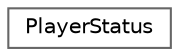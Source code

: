 digraph "Graphical Class Hierarchy"
{
 // LATEX_PDF_SIZE
  bgcolor="transparent";
  edge [fontname=Helvetica,fontsize=10,labelfontname=Helvetica,labelfontsize=10];
  node [fontname=Helvetica,fontsize=10,shape=box,height=0.2,width=0.4];
  rankdir="LR";
  Node0 [id="Node000000",label="PlayerStatus",height=0.2,width=0.4,color="grey40", fillcolor="white", style="filled",URL="$class_player_scripts_1_1_player_status.html",tooltip="Records state of player's resources and provides methods to change them."];
}
